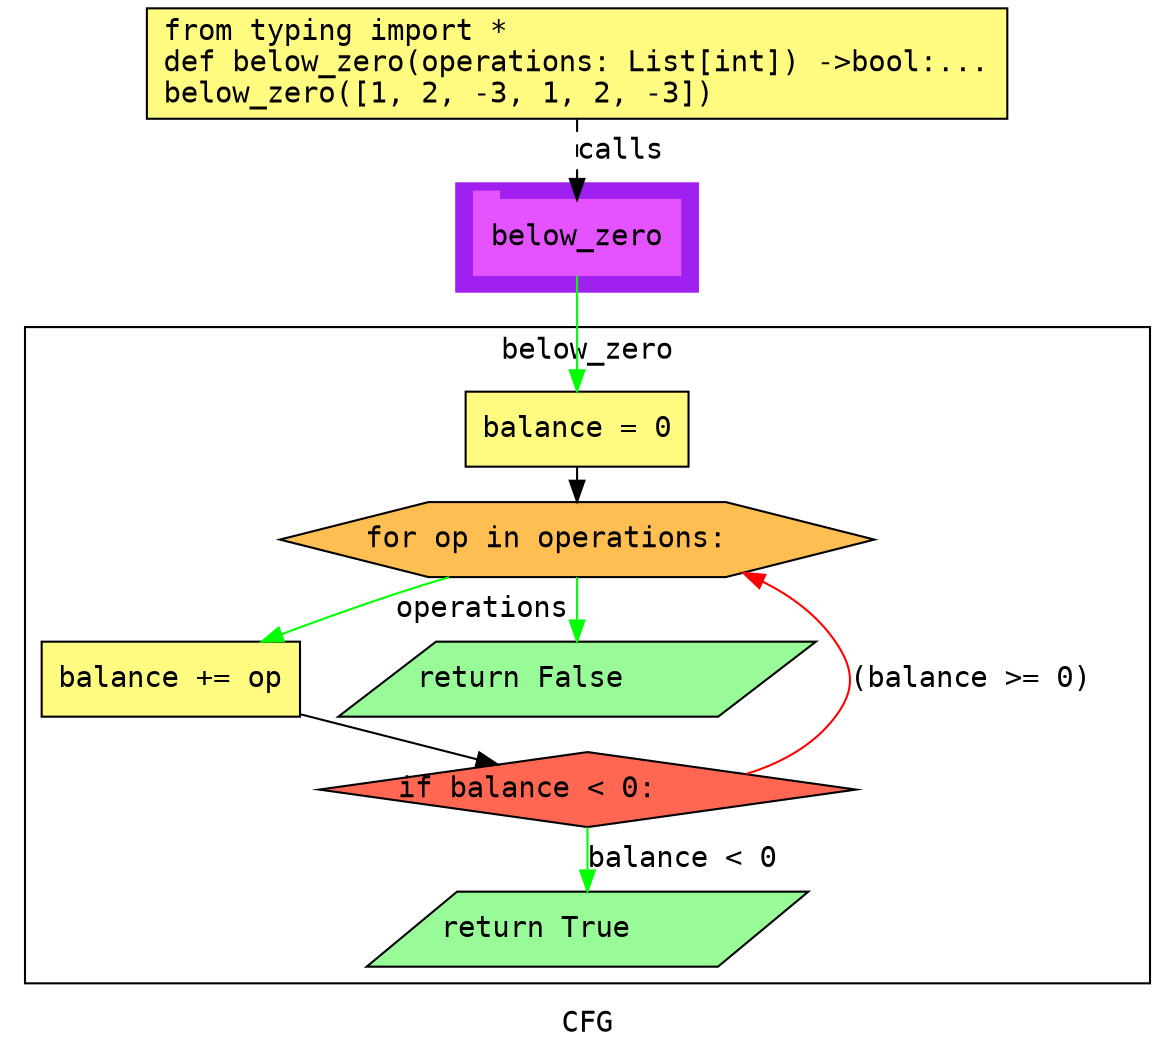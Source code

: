 digraph cluster184CFG {
	graph [bb="0,0,548,499",
		compound=True,
		fontname="DejaVu Sans Mono",
		label=CFG,
		lheight=0.21,
		lp="274,11.5",
		lwidth=0.35,
		pack=False,
		rankdir=TB,
		ranksep=0.02
	];
	node [fontname="DejaVu Sans Mono",
		label="\N"
	];
	edge [fontname="DejaVu Sans Mono"];
	subgraph cluster_1 {
		graph [bb="211,363,327,415",
			color=purple,
			compound=true,
			fontname="DejaVu Sans Mono",
			label="",
			rankdir=TB,
			ranksep=0.02,
			shape=tab,
			style=filled
		];
		node [fontname="DejaVu Sans Mono"];
		edge [fontname="DejaVu Sans Mono"];
		13	[color="#E552FF",
			height=0.5,
			label=below_zero,
			linenum="[12]",
			pos="269,389",
			shape=tab,
			style=filled,
			width=1.375];
	}
	subgraph cluster0below_zero {
		graph [bb="8,31,540,346",
			compound=True,
			fontname="DejaVu Sans Mono",
			label=below_zero,
			lheight=0.21,
			lp="274,334.5",
			lwidth=1.15,
			pack=False,
			rankdir=TB,
			ranksep=0.02
		];
		node [fontname="DejaVu Sans Mono"];
		edge [fontname="DejaVu Sans Mono"];
		3	[fillcolor="#FFFB81",
			height=0.5,
			label="balance = 0\l",
			linenum="[3]",
			pos="269,297",
			shape=rectangle,
			style="filled,solid",
			width=1.4861];
		4	[fillcolor="#FFBE52",
			height=0.5,
			label="for op in operations:\l",
			linenum="[5]",
			pos="269,244",
			shape=hexagon,
			style="filled,solid",
			width=3.9609];
		3 -> 4	[color=black,
			pos="e,269,262.25 269,278.73 269,276.66 269,274.5 269,272.32"];
		5	[fillcolor="#FFFB81",
			height=0.5,
			label="balance += op\l",
			linenum="[6]",
			pos="78,177",
			shape=rectangle,
			style="filled,solid",
			width=1.7222];
		4 -> 5	[color=green,
			label=operations,
			lp="223.5,210.5",
			pos="e,119.95,195.09 207.01,225.91 198.57,223.37 190.05,220.7 182,218 164.75,212.22 146.14,205.28 129.5,198.83"];
		6	[fillcolor="#98fb98",
			height=0.5,
			label="return False\l",
			linenum="[10]",
			pos="269,177",
			shape=parallelogram,
			style="filled,solid",
			width=3.0706];
		4 -> 6	[color=green,
			pos="e,269,195.19 269,225.92 269,219.7 269,212.5 269,205.6"];
		7	[fillcolor="#FF6752",
			height=0.5,
			label="if balance < 0:\l",
			linenum="[7]",
			pos="274,124",
			shape=diamond,
			style="filled,solid",
			width=3.5745];
		5 -> 7	[color=black,
			pos="e,231.29,136.11 140.02,159.86 166.25,153.04 196.49,145.17 221.59,138.64"];
		7 -> 4	[color=red,
			label="(balance >= 0)",
			lp="453,177",
			pos="e,346.28,227.47 347,131.82 363.31,136.92 378.78,145.32 389,159 398.58,171.82 397.97,181.75 389,195 380.72,207.23 368.77,216.34 355.58,\
223.13"];
		8	[fillcolor="#98fb98",
			height=0.5,
			label="return True\l",
			linenum="[8]",
			pos="274,57",
			shape=parallelogram,
			style="filled,solid",
			width=2.8323];
		7 -> 8	[color=green,
			label="balance < 0",
			lp="319.5,90.5",
			pos="e,274,75.19 274,105.92 274,99.702 274,92.5 274,85.6"];
	}
	1	[fillcolor="#FFFB81",
		height=0.73611,
		label="from typing import *\ldef below_zero(operations: List[int]) ->bool:...\lbelow_zero([1, 2, -3, 1, 2, -3])\l",
		linenum="[1]",
		pos="269,472.5",
		shape=rectangle,
		style="filled,solid",
		width=5.7361];
	1 -> 13	[label=calls,
		lp="290,430.5",
		pos="e,269,407.13 269,445.71 269,436.66 269,426.47 269,417.3",
		style=dashed];
	13 -> 3	[color=green,
		pos="e,269,315.3 269,370.65 269,357.82 269,340.11 269,325.38"];
}
